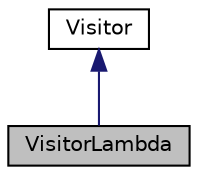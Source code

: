 digraph "VisitorLambda"
{
 // INTERACTIVE_SVG=YES
  edge [fontname="Helvetica",fontsize="10",labelfontname="Helvetica",labelfontsize="10"];
  node [fontname="Helvetica",fontsize="10",shape=record];
  Node3 [label="VisitorLambda",height=0.2,width=0.4,color="black", fillcolor="grey75", style="filled", fontcolor="black"];
  Node4 -> Node3 [dir="back",color="midnightblue",fontsize="10",style="solid",fontname="Helvetica"];
  Node4 [label="Visitor",height=0.2,width=0.4,color="black", fillcolor="white", style="filled",URL="$classVisitor.html",tooltip="An abstract interface to traverse those nodes in the Composite pattern which fulfill a certain predic..."];
}
